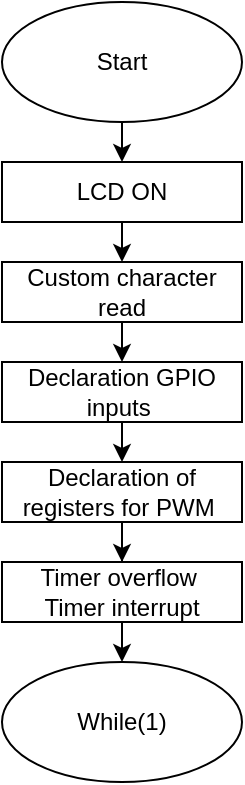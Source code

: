 <mxfile version="20.6.1" type="github">
  <diagram id="gG8LH1Kt-QfdHoUbdCUn" name="Page-1">
    <mxGraphModel dx="1422" dy="762" grid="1" gridSize="10" guides="1" tooltips="1" connect="1" arrows="1" fold="1" page="1" pageScale="1" pageWidth="850" pageHeight="1100" math="0" shadow="0">
      <root>
        <mxCell id="0" />
        <mxCell id="1" parent="0" />
        <mxCell id="o-WJMrJik4QpsCfnPxG--8" style="edgeStyle=orthogonalEdgeStyle;rounded=0;orthogonalLoop=1;jettySize=auto;html=1;exitX=0.5;exitY=1;exitDx=0;exitDy=0;entryX=0.5;entryY=0;entryDx=0;entryDy=0;" edge="1" parent="1" source="o-WJMrJik4QpsCfnPxG--1" target="o-WJMrJik4QpsCfnPxG--2">
          <mxGeometry relative="1" as="geometry" />
        </mxCell>
        <mxCell id="o-WJMrJik4QpsCfnPxG--1" value="Start" style="ellipse;whiteSpace=wrap;html=1;" vertex="1" parent="1">
          <mxGeometry x="160" y="60" width="120" height="60" as="geometry" />
        </mxCell>
        <mxCell id="o-WJMrJik4QpsCfnPxG--9" style="edgeStyle=orthogonalEdgeStyle;rounded=0;orthogonalLoop=1;jettySize=auto;html=1;exitX=0.5;exitY=1;exitDx=0;exitDy=0;entryX=0.5;entryY=0;entryDx=0;entryDy=0;" edge="1" parent="1" source="o-WJMrJik4QpsCfnPxG--2" target="o-WJMrJik4QpsCfnPxG--3">
          <mxGeometry relative="1" as="geometry" />
        </mxCell>
        <mxCell id="o-WJMrJik4QpsCfnPxG--2" value="LCD ON" style="rounded=0;whiteSpace=wrap;html=1;" vertex="1" parent="1">
          <mxGeometry x="160" y="140" width="120" height="30" as="geometry" />
        </mxCell>
        <mxCell id="o-WJMrJik4QpsCfnPxG--10" style="edgeStyle=orthogonalEdgeStyle;rounded=0;orthogonalLoop=1;jettySize=auto;html=1;exitX=0.5;exitY=1;exitDx=0;exitDy=0;entryX=0.5;entryY=0;entryDx=0;entryDy=0;" edge="1" parent="1" source="o-WJMrJik4QpsCfnPxG--3" target="o-WJMrJik4QpsCfnPxG--4">
          <mxGeometry relative="1" as="geometry" />
        </mxCell>
        <mxCell id="o-WJMrJik4QpsCfnPxG--3" value="Custom character read" style="rounded=0;whiteSpace=wrap;html=1;" vertex="1" parent="1">
          <mxGeometry x="160" y="190" width="120" height="30" as="geometry" />
        </mxCell>
        <mxCell id="o-WJMrJik4QpsCfnPxG--11" style="edgeStyle=orthogonalEdgeStyle;rounded=0;orthogonalLoop=1;jettySize=auto;html=1;exitX=0.5;exitY=1;exitDx=0;exitDy=0;entryX=0.5;entryY=0;entryDx=0;entryDy=0;" edge="1" parent="1" source="o-WJMrJik4QpsCfnPxG--4" target="o-WJMrJik4QpsCfnPxG--5">
          <mxGeometry relative="1" as="geometry" />
        </mxCell>
        <mxCell id="o-WJMrJik4QpsCfnPxG--4" value="Declaration GPIO inputs&amp;nbsp;" style="rounded=0;whiteSpace=wrap;html=1;" vertex="1" parent="1">
          <mxGeometry x="160" y="240" width="120" height="30" as="geometry" />
        </mxCell>
        <mxCell id="o-WJMrJik4QpsCfnPxG--12" style="edgeStyle=orthogonalEdgeStyle;rounded=0;orthogonalLoop=1;jettySize=auto;html=1;exitX=0.5;exitY=1;exitDx=0;exitDy=0;" edge="1" parent="1" source="o-WJMrJik4QpsCfnPxG--5" target="o-WJMrJik4QpsCfnPxG--6">
          <mxGeometry relative="1" as="geometry" />
        </mxCell>
        <mxCell id="o-WJMrJik4QpsCfnPxG--5" value="Declaration of registers for PWM&amp;nbsp;" style="rounded=0;whiteSpace=wrap;html=1;" vertex="1" parent="1">
          <mxGeometry x="160" y="290" width="120" height="30" as="geometry" />
        </mxCell>
        <mxCell id="o-WJMrJik4QpsCfnPxG--13" style="edgeStyle=orthogonalEdgeStyle;rounded=0;orthogonalLoop=1;jettySize=auto;html=1;exitX=0.5;exitY=1;exitDx=0;exitDy=0;entryX=0.5;entryY=0;entryDx=0;entryDy=0;" edge="1" parent="1" source="o-WJMrJik4QpsCfnPxG--6" target="o-WJMrJik4QpsCfnPxG--7">
          <mxGeometry relative="1" as="geometry" />
        </mxCell>
        <mxCell id="o-WJMrJik4QpsCfnPxG--6" value="Timer overflow&amp;nbsp;&lt;br&gt;Timer interrupt" style="rounded=0;whiteSpace=wrap;html=1;" vertex="1" parent="1">
          <mxGeometry x="160" y="340" width="120" height="30" as="geometry" />
        </mxCell>
        <mxCell id="o-WJMrJik4QpsCfnPxG--7" value="While(1)" style="ellipse;whiteSpace=wrap;html=1;" vertex="1" parent="1">
          <mxGeometry x="160" y="390" width="120" height="60" as="geometry" />
        </mxCell>
      </root>
    </mxGraphModel>
  </diagram>
</mxfile>
